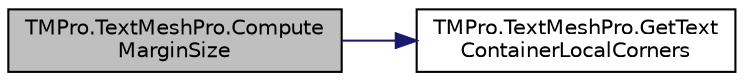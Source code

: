 digraph "TMPro.TextMeshPro.ComputeMarginSize"
{
 // LATEX_PDF_SIZE
  edge [fontname="Helvetica",fontsize="10",labelfontname="Helvetica",labelfontsize="10"];
  node [fontname="Helvetica",fontsize="10",shape=record];
  rankdir="LR";
  Node1 [label="TMPro.TextMeshPro.Compute\lMarginSize",height=0.2,width=0.4,color="black", fillcolor="grey75", style="filled", fontcolor="black",tooltip="Update the margin width and height"];
  Node1 -> Node2 [color="midnightblue",fontsize="10",style="solid",fontname="Helvetica"];
  Node2 [label="TMPro.TextMeshPro.GetText\lContainerLocalCorners",height=0.2,width=0.4,color="black", fillcolor="white", style="filled",URL="$class_t_m_pro_1_1_text_mesh_pro.html#ab19c47a7d65e5e1201978568ed1af0d5",tooltip="Method to return the local corners of the Text Container or RectTransform."];
}
